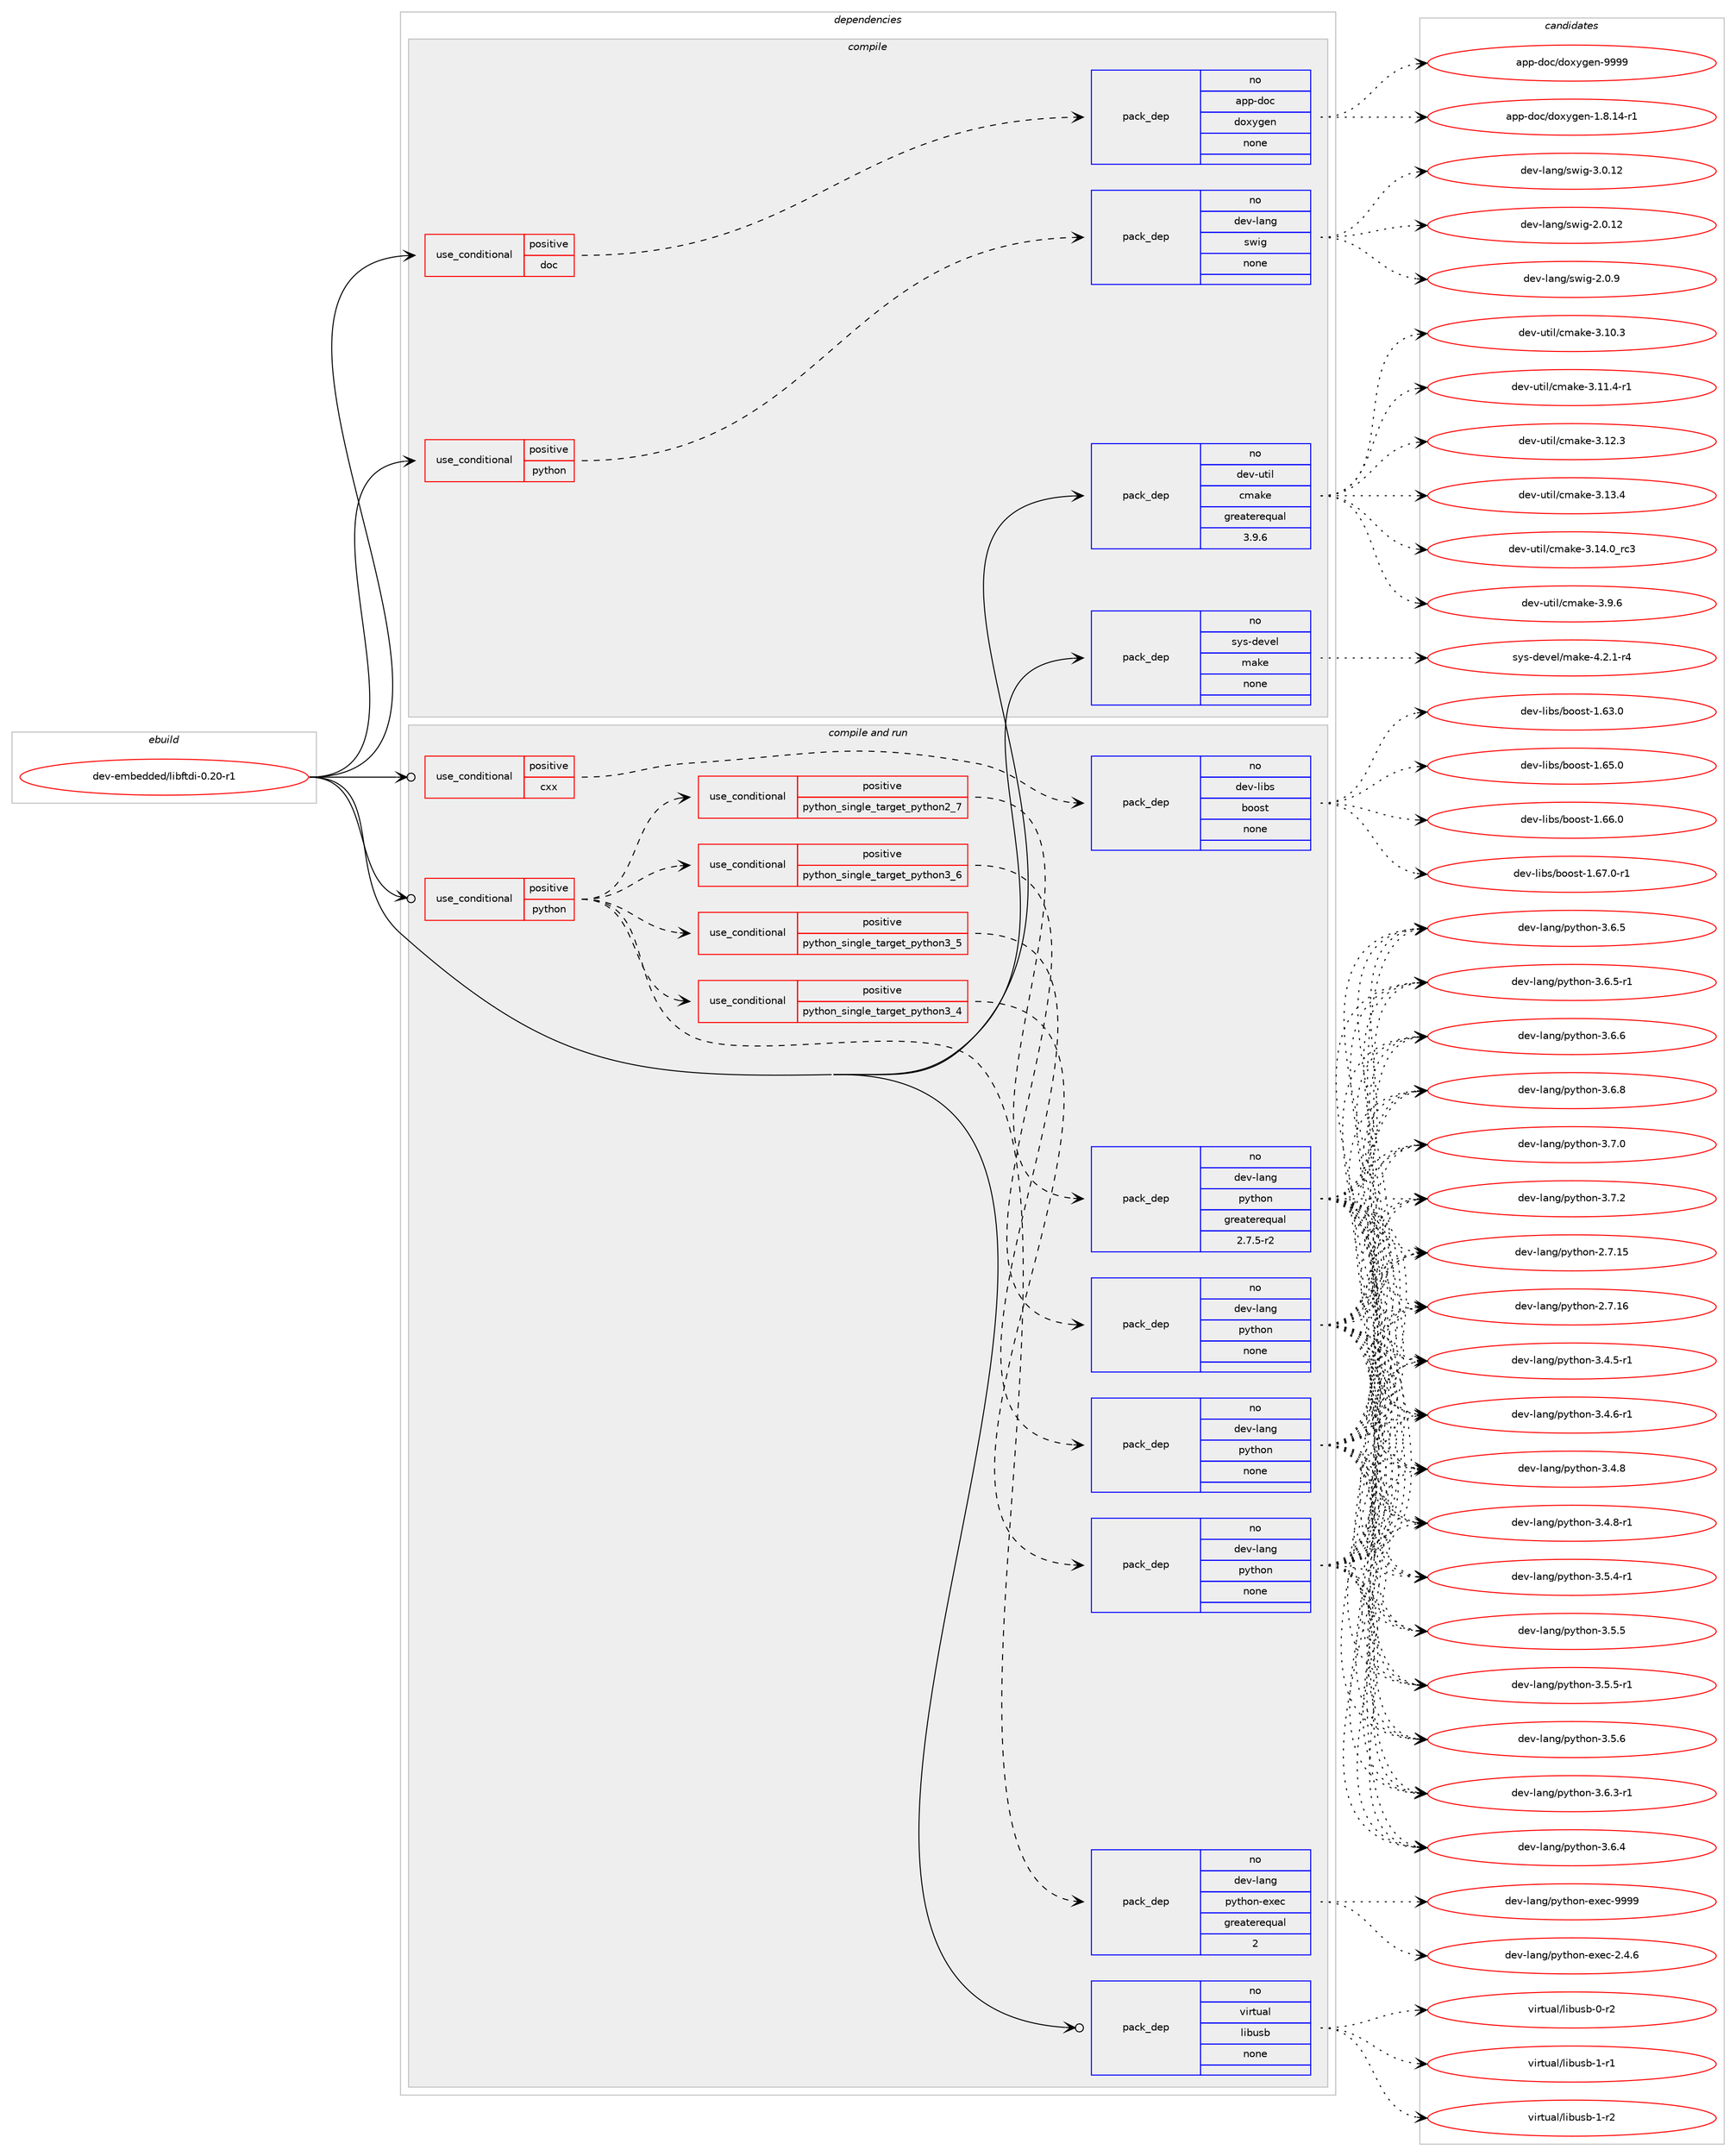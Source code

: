 digraph prolog {

# *************
# Graph options
# *************

newrank=true;
concentrate=true;
compound=true;
graph [rankdir=LR,fontname=Helvetica,fontsize=10,ranksep=1.5];#, ranksep=2.5, nodesep=0.2];
edge  [arrowhead=vee];
node  [fontname=Helvetica,fontsize=10];

# **********
# The ebuild
# **********

subgraph cluster_leftcol {
color=gray;
rank=same;
label=<<i>ebuild</i>>;
id [label="dev-embedded/libftdi-0.20-r1", color=red, width=4, href="../dev-embedded/libftdi-0.20-r1.svg"];
}

# ****************
# The dependencies
# ****************

subgraph cluster_midcol {
color=gray;
label=<<i>dependencies</i>>;
subgraph cluster_compile {
fillcolor="#eeeeee";
style=filled;
label=<<i>compile</i>>;
subgraph cond358158 {
dependency1323549 [label=<<TABLE BORDER="0" CELLBORDER="1" CELLSPACING="0" CELLPADDING="4"><TR><TD ROWSPAN="3" CELLPADDING="10">use_conditional</TD></TR><TR><TD>positive</TD></TR><TR><TD>doc</TD></TR></TABLE>>, shape=none, color=red];
subgraph pack944383 {
dependency1323550 [label=<<TABLE BORDER="0" CELLBORDER="1" CELLSPACING="0" CELLPADDING="4" WIDTH="220"><TR><TD ROWSPAN="6" CELLPADDING="30">pack_dep</TD></TR><TR><TD WIDTH="110">no</TD></TR><TR><TD>app-doc</TD></TR><TR><TD>doxygen</TD></TR><TR><TD>none</TD></TR><TR><TD></TD></TR></TABLE>>, shape=none, color=blue];
}
dependency1323549:e -> dependency1323550:w [weight=20,style="dashed",arrowhead="vee"];
}
id:e -> dependency1323549:w [weight=20,style="solid",arrowhead="vee"];
subgraph cond358159 {
dependency1323551 [label=<<TABLE BORDER="0" CELLBORDER="1" CELLSPACING="0" CELLPADDING="4"><TR><TD ROWSPAN="3" CELLPADDING="10">use_conditional</TD></TR><TR><TD>positive</TD></TR><TR><TD>python</TD></TR></TABLE>>, shape=none, color=red];
subgraph pack944384 {
dependency1323552 [label=<<TABLE BORDER="0" CELLBORDER="1" CELLSPACING="0" CELLPADDING="4" WIDTH="220"><TR><TD ROWSPAN="6" CELLPADDING="30">pack_dep</TD></TR><TR><TD WIDTH="110">no</TD></TR><TR><TD>dev-lang</TD></TR><TR><TD>swig</TD></TR><TR><TD>none</TD></TR><TR><TD></TD></TR></TABLE>>, shape=none, color=blue];
}
dependency1323551:e -> dependency1323552:w [weight=20,style="dashed",arrowhead="vee"];
}
id:e -> dependency1323551:w [weight=20,style="solid",arrowhead="vee"];
subgraph pack944385 {
dependency1323553 [label=<<TABLE BORDER="0" CELLBORDER="1" CELLSPACING="0" CELLPADDING="4" WIDTH="220"><TR><TD ROWSPAN="6" CELLPADDING="30">pack_dep</TD></TR><TR><TD WIDTH="110">no</TD></TR><TR><TD>dev-util</TD></TR><TR><TD>cmake</TD></TR><TR><TD>greaterequal</TD></TR><TR><TD>3.9.6</TD></TR></TABLE>>, shape=none, color=blue];
}
id:e -> dependency1323553:w [weight=20,style="solid",arrowhead="vee"];
subgraph pack944386 {
dependency1323554 [label=<<TABLE BORDER="0" CELLBORDER="1" CELLSPACING="0" CELLPADDING="4" WIDTH="220"><TR><TD ROWSPAN="6" CELLPADDING="30">pack_dep</TD></TR><TR><TD WIDTH="110">no</TD></TR><TR><TD>sys-devel</TD></TR><TR><TD>make</TD></TR><TR><TD>none</TD></TR><TR><TD></TD></TR></TABLE>>, shape=none, color=blue];
}
id:e -> dependency1323554:w [weight=20,style="solid",arrowhead="vee"];
}
subgraph cluster_compileandrun {
fillcolor="#eeeeee";
style=filled;
label=<<i>compile and run</i>>;
subgraph cond358160 {
dependency1323555 [label=<<TABLE BORDER="0" CELLBORDER="1" CELLSPACING="0" CELLPADDING="4"><TR><TD ROWSPAN="3" CELLPADDING="10">use_conditional</TD></TR><TR><TD>positive</TD></TR><TR><TD>cxx</TD></TR></TABLE>>, shape=none, color=red];
subgraph pack944387 {
dependency1323556 [label=<<TABLE BORDER="0" CELLBORDER="1" CELLSPACING="0" CELLPADDING="4" WIDTH="220"><TR><TD ROWSPAN="6" CELLPADDING="30">pack_dep</TD></TR><TR><TD WIDTH="110">no</TD></TR><TR><TD>dev-libs</TD></TR><TR><TD>boost</TD></TR><TR><TD>none</TD></TR><TR><TD></TD></TR></TABLE>>, shape=none, color=blue];
}
dependency1323555:e -> dependency1323556:w [weight=20,style="dashed",arrowhead="vee"];
}
id:e -> dependency1323555:w [weight=20,style="solid",arrowhead="odotvee"];
subgraph cond358161 {
dependency1323557 [label=<<TABLE BORDER="0" CELLBORDER="1" CELLSPACING="0" CELLPADDING="4"><TR><TD ROWSPAN="3" CELLPADDING="10">use_conditional</TD></TR><TR><TD>positive</TD></TR><TR><TD>python</TD></TR></TABLE>>, shape=none, color=red];
subgraph cond358162 {
dependency1323558 [label=<<TABLE BORDER="0" CELLBORDER="1" CELLSPACING="0" CELLPADDING="4"><TR><TD ROWSPAN="3" CELLPADDING="10">use_conditional</TD></TR><TR><TD>positive</TD></TR><TR><TD>python_single_target_python2_7</TD></TR></TABLE>>, shape=none, color=red];
subgraph pack944388 {
dependency1323559 [label=<<TABLE BORDER="0" CELLBORDER="1" CELLSPACING="0" CELLPADDING="4" WIDTH="220"><TR><TD ROWSPAN="6" CELLPADDING="30">pack_dep</TD></TR><TR><TD WIDTH="110">no</TD></TR><TR><TD>dev-lang</TD></TR><TR><TD>python</TD></TR><TR><TD>greaterequal</TD></TR><TR><TD>2.7.5-r2</TD></TR></TABLE>>, shape=none, color=blue];
}
dependency1323558:e -> dependency1323559:w [weight=20,style="dashed",arrowhead="vee"];
}
dependency1323557:e -> dependency1323558:w [weight=20,style="dashed",arrowhead="vee"];
subgraph cond358163 {
dependency1323560 [label=<<TABLE BORDER="0" CELLBORDER="1" CELLSPACING="0" CELLPADDING="4"><TR><TD ROWSPAN="3" CELLPADDING="10">use_conditional</TD></TR><TR><TD>positive</TD></TR><TR><TD>python_single_target_python3_4</TD></TR></TABLE>>, shape=none, color=red];
subgraph pack944389 {
dependency1323561 [label=<<TABLE BORDER="0" CELLBORDER="1" CELLSPACING="0" CELLPADDING="4" WIDTH="220"><TR><TD ROWSPAN="6" CELLPADDING="30">pack_dep</TD></TR><TR><TD WIDTH="110">no</TD></TR><TR><TD>dev-lang</TD></TR><TR><TD>python</TD></TR><TR><TD>none</TD></TR><TR><TD></TD></TR></TABLE>>, shape=none, color=blue];
}
dependency1323560:e -> dependency1323561:w [weight=20,style="dashed",arrowhead="vee"];
}
dependency1323557:e -> dependency1323560:w [weight=20,style="dashed",arrowhead="vee"];
subgraph cond358164 {
dependency1323562 [label=<<TABLE BORDER="0" CELLBORDER="1" CELLSPACING="0" CELLPADDING="4"><TR><TD ROWSPAN="3" CELLPADDING="10">use_conditional</TD></TR><TR><TD>positive</TD></TR><TR><TD>python_single_target_python3_5</TD></TR></TABLE>>, shape=none, color=red];
subgraph pack944390 {
dependency1323563 [label=<<TABLE BORDER="0" CELLBORDER="1" CELLSPACING="0" CELLPADDING="4" WIDTH="220"><TR><TD ROWSPAN="6" CELLPADDING="30">pack_dep</TD></TR><TR><TD WIDTH="110">no</TD></TR><TR><TD>dev-lang</TD></TR><TR><TD>python</TD></TR><TR><TD>none</TD></TR><TR><TD></TD></TR></TABLE>>, shape=none, color=blue];
}
dependency1323562:e -> dependency1323563:w [weight=20,style="dashed",arrowhead="vee"];
}
dependency1323557:e -> dependency1323562:w [weight=20,style="dashed",arrowhead="vee"];
subgraph cond358165 {
dependency1323564 [label=<<TABLE BORDER="0" CELLBORDER="1" CELLSPACING="0" CELLPADDING="4"><TR><TD ROWSPAN="3" CELLPADDING="10">use_conditional</TD></TR><TR><TD>positive</TD></TR><TR><TD>python_single_target_python3_6</TD></TR></TABLE>>, shape=none, color=red];
subgraph pack944391 {
dependency1323565 [label=<<TABLE BORDER="0" CELLBORDER="1" CELLSPACING="0" CELLPADDING="4" WIDTH="220"><TR><TD ROWSPAN="6" CELLPADDING="30">pack_dep</TD></TR><TR><TD WIDTH="110">no</TD></TR><TR><TD>dev-lang</TD></TR><TR><TD>python</TD></TR><TR><TD>none</TD></TR><TR><TD></TD></TR></TABLE>>, shape=none, color=blue];
}
dependency1323564:e -> dependency1323565:w [weight=20,style="dashed",arrowhead="vee"];
}
dependency1323557:e -> dependency1323564:w [weight=20,style="dashed",arrowhead="vee"];
subgraph pack944392 {
dependency1323566 [label=<<TABLE BORDER="0" CELLBORDER="1" CELLSPACING="0" CELLPADDING="4" WIDTH="220"><TR><TD ROWSPAN="6" CELLPADDING="30">pack_dep</TD></TR><TR><TD WIDTH="110">no</TD></TR><TR><TD>dev-lang</TD></TR><TR><TD>python-exec</TD></TR><TR><TD>greaterequal</TD></TR><TR><TD>2</TD></TR></TABLE>>, shape=none, color=blue];
}
dependency1323557:e -> dependency1323566:w [weight=20,style="dashed",arrowhead="vee"];
}
id:e -> dependency1323557:w [weight=20,style="solid",arrowhead="odotvee"];
subgraph pack944393 {
dependency1323567 [label=<<TABLE BORDER="0" CELLBORDER="1" CELLSPACING="0" CELLPADDING="4" WIDTH="220"><TR><TD ROWSPAN="6" CELLPADDING="30">pack_dep</TD></TR><TR><TD WIDTH="110">no</TD></TR><TR><TD>virtual</TD></TR><TR><TD>libusb</TD></TR><TR><TD>none</TD></TR><TR><TD></TD></TR></TABLE>>, shape=none, color=blue];
}
id:e -> dependency1323567:w [weight=20,style="solid",arrowhead="odotvee"];
}
subgraph cluster_run {
fillcolor="#eeeeee";
style=filled;
label=<<i>run</i>>;
}
}

# **************
# The candidates
# **************

subgraph cluster_choices {
rank=same;
color=gray;
label=<<i>candidates</i>>;

subgraph choice944383 {
color=black;
nodesep=1;
choice97112112451001119947100111120121103101110454946564649524511449 [label="app-doc/doxygen-1.8.14-r1", color=red, width=4,href="../app-doc/doxygen-1.8.14-r1.svg"];
choice971121124510011199471001111201211031011104557575757 [label="app-doc/doxygen-9999", color=red, width=4,href="../app-doc/doxygen-9999.svg"];
dependency1323550:e -> choice97112112451001119947100111120121103101110454946564649524511449:w [style=dotted,weight="100"];
dependency1323550:e -> choice971121124510011199471001111201211031011104557575757:w [style=dotted,weight="100"];
}
subgraph choice944384 {
color=black;
nodesep=1;
choice10010111845108971101034711511910510345504648464950 [label="dev-lang/swig-2.0.12", color=red, width=4,href="../dev-lang/swig-2.0.12.svg"];
choice100101118451089711010347115119105103455046484657 [label="dev-lang/swig-2.0.9", color=red, width=4,href="../dev-lang/swig-2.0.9.svg"];
choice10010111845108971101034711511910510345514648464950 [label="dev-lang/swig-3.0.12", color=red, width=4,href="../dev-lang/swig-3.0.12.svg"];
dependency1323552:e -> choice10010111845108971101034711511910510345504648464950:w [style=dotted,weight="100"];
dependency1323552:e -> choice100101118451089711010347115119105103455046484657:w [style=dotted,weight="100"];
dependency1323552:e -> choice10010111845108971101034711511910510345514648464950:w [style=dotted,weight="100"];
}
subgraph choice944385 {
color=black;
nodesep=1;
choice1001011184511711610510847991099710710145514649484651 [label="dev-util/cmake-3.10.3", color=red, width=4,href="../dev-util/cmake-3.10.3.svg"];
choice10010111845117116105108479910997107101455146494946524511449 [label="dev-util/cmake-3.11.4-r1", color=red, width=4,href="../dev-util/cmake-3.11.4-r1.svg"];
choice1001011184511711610510847991099710710145514649504651 [label="dev-util/cmake-3.12.3", color=red, width=4,href="../dev-util/cmake-3.12.3.svg"];
choice1001011184511711610510847991099710710145514649514652 [label="dev-util/cmake-3.13.4", color=red, width=4,href="../dev-util/cmake-3.13.4.svg"];
choice1001011184511711610510847991099710710145514649524648951149951 [label="dev-util/cmake-3.14.0_rc3", color=red, width=4,href="../dev-util/cmake-3.14.0_rc3.svg"];
choice10010111845117116105108479910997107101455146574654 [label="dev-util/cmake-3.9.6", color=red, width=4,href="../dev-util/cmake-3.9.6.svg"];
dependency1323553:e -> choice1001011184511711610510847991099710710145514649484651:w [style=dotted,weight="100"];
dependency1323553:e -> choice10010111845117116105108479910997107101455146494946524511449:w [style=dotted,weight="100"];
dependency1323553:e -> choice1001011184511711610510847991099710710145514649504651:w [style=dotted,weight="100"];
dependency1323553:e -> choice1001011184511711610510847991099710710145514649514652:w [style=dotted,weight="100"];
dependency1323553:e -> choice1001011184511711610510847991099710710145514649524648951149951:w [style=dotted,weight="100"];
dependency1323553:e -> choice10010111845117116105108479910997107101455146574654:w [style=dotted,weight="100"];
}
subgraph choice944386 {
color=black;
nodesep=1;
choice1151211154510010111810110847109971071014552465046494511452 [label="sys-devel/make-4.2.1-r4", color=red, width=4,href="../sys-devel/make-4.2.1-r4.svg"];
dependency1323554:e -> choice1151211154510010111810110847109971071014552465046494511452:w [style=dotted,weight="100"];
}
subgraph choice944387 {
color=black;
nodesep=1;
choice1001011184510810598115479811111111511645494654514648 [label="dev-libs/boost-1.63.0", color=red, width=4,href="../dev-libs/boost-1.63.0.svg"];
choice1001011184510810598115479811111111511645494654534648 [label="dev-libs/boost-1.65.0", color=red, width=4,href="../dev-libs/boost-1.65.0.svg"];
choice1001011184510810598115479811111111511645494654544648 [label="dev-libs/boost-1.66.0", color=red, width=4,href="../dev-libs/boost-1.66.0.svg"];
choice10010111845108105981154798111111115116454946545546484511449 [label="dev-libs/boost-1.67.0-r1", color=red, width=4,href="../dev-libs/boost-1.67.0-r1.svg"];
dependency1323556:e -> choice1001011184510810598115479811111111511645494654514648:w [style=dotted,weight="100"];
dependency1323556:e -> choice1001011184510810598115479811111111511645494654534648:w [style=dotted,weight="100"];
dependency1323556:e -> choice1001011184510810598115479811111111511645494654544648:w [style=dotted,weight="100"];
dependency1323556:e -> choice10010111845108105981154798111111115116454946545546484511449:w [style=dotted,weight="100"];
}
subgraph choice944388 {
color=black;
nodesep=1;
choice10010111845108971101034711212111610411111045504655464953 [label="dev-lang/python-2.7.15", color=red, width=4,href="../dev-lang/python-2.7.15.svg"];
choice10010111845108971101034711212111610411111045504655464954 [label="dev-lang/python-2.7.16", color=red, width=4,href="../dev-lang/python-2.7.16.svg"];
choice1001011184510897110103471121211161041111104551465246534511449 [label="dev-lang/python-3.4.5-r1", color=red, width=4,href="../dev-lang/python-3.4.5-r1.svg"];
choice1001011184510897110103471121211161041111104551465246544511449 [label="dev-lang/python-3.4.6-r1", color=red, width=4,href="../dev-lang/python-3.4.6-r1.svg"];
choice100101118451089711010347112121116104111110455146524656 [label="dev-lang/python-3.4.8", color=red, width=4,href="../dev-lang/python-3.4.8.svg"];
choice1001011184510897110103471121211161041111104551465246564511449 [label="dev-lang/python-3.4.8-r1", color=red, width=4,href="../dev-lang/python-3.4.8-r1.svg"];
choice1001011184510897110103471121211161041111104551465346524511449 [label="dev-lang/python-3.5.4-r1", color=red, width=4,href="../dev-lang/python-3.5.4-r1.svg"];
choice100101118451089711010347112121116104111110455146534653 [label="dev-lang/python-3.5.5", color=red, width=4,href="../dev-lang/python-3.5.5.svg"];
choice1001011184510897110103471121211161041111104551465346534511449 [label="dev-lang/python-3.5.5-r1", color=red, width=4,href="../dev-lang/python-3.5.5-r1.svg"];
choice100101118451089711010347112121116104111110455146534654 [label="dev-lang/python-3.5.6", color=red, width=4,href="../dev-lang/python-3.5.6.svg"];
choice1001011184510897110103471121211161041111104551465446514511449 [label="dev-lang/python-3.6.3-r1", color=red, width=4,href="../dev-lang/python-3.6.3-r1.svg"];
choice100101118451089711010347112121116104111110455146544652 [label="dev-lang/python-3.6.4", color=red, width=4,href="../dev-lang/python-3.6.4.svg"];
choice100101118451089711010347112121116104111110455146544653 [label="dev-lang/python-3.6.5", color=red, width=4,href="../dev-lang/python-3.6.5.svg"];
choice1001011184510897110103471121211161041111104551465446534511449 [label="dev-lang/python-3.6.5-r1", color=red, width=4,href="../dev-lang/python-3.6.5-r1.svg"];
choice100101118451089711010347112121116104111110455146544654 [label="dev-lang/python-3.6.6", color=red, width=4,href="../dev-lang/python-3.6.6.svg"];
choice100101118451089711010347112121116104111110455146544656 [label="dev-lang/python-3.6.8", color=red, width=4,href="../dev-lang/python-3.6.8.svg"];
choice100101118451089711010347112121116104111110455146554648 [label="dev-lang/python-3.7.0", color=red, width=4,href="../dev-lang/python-3.7.0.svg"];
choice100101118451089711010347112121116104111110455146554650 [label="dev-lang/python-3.7.2", color=red, width=4,href="../dev-lang/python-3.7.2.svg"];
dependency1323559:e -> choice10010111845108971101034711212111610411111045504655464953:w [style=dotted,weight="100"];
dependency1323559:e -> choice10010111845108971101034711212111610411111045504655464954:w [style=dotted,weight="100"];
dependency1323559:e -> choice1001011184510897110103471121211161041111104551465246534511449:w [style=dotted,weight="100"];
dependency1323559:e -> choice1001011184510897110103471121211161041111104551465246544511449:w [style=dotted,weight="100"];
dependency1323559:e -> choice100101118451089711010347112121116104111110455146524656:w [style=dotted,weight="100"];
dependency1323559:e -> choice1001011184510897110103471121211161041111104551465246564511449:w [style=dotted,weight="100"];
dependency1323559:e -> choice1001011184510897110103471121211161041111104551465346524511449:w [style=dotted,weight="100"];
dependency1323559:e -> choice100101118451089711010347112121116104111110455146534653:w [style=dotted,weight="100"];
dependency1323559:e -> choice1001011184510897110103471121211161041111104551465346534511449:w [style=dotted,weight="100"];
dependency1323559:e -> choice100101118451089711010347112121116104111110455146534654:w [style=dotted,weight="100"];
dependency1323559:e -> choice1001011184510897110103471121211161041111104551465446514511449:w [style=dotted,weight="100"];
dependency1323559:e -> choice100101118451089711010347112121116104111110455146544652:w [style=dotted,weight="100"];
dependency1323559:e -> choice100101118451089711010347112121116104111110455146544653:w [style=dotted,weight="100"];
dependency1323559:e -> choice1001011184510897110103471121211161041111104551465446534511449:w [style=dotted,weight="100"];
dependency1323559:e -> choice100101118451089711010347112121116104111110455146544654:w [style=dotted,weight="100"];
dependency1323559:e -> choice100101118451089711010347112121116104111110455146544656:w [style=dotted,weight="100"];
dependency1323559:e -> choice100101118451089711010347112121116104111110455146554648:w [style=dotted,weight="100"];
dependency1323559:e -> choice100101118451089711010347112121116104111110455146554650:w [style=dotted,weight="100"];
}
subgraph choice944389 {
color=black;
nodesep=1;
choice10010111845108971101034711212111610411111045504655464953 [label="dev-lang/python-2.7.15", color=red, width=4,href="../dev-lang/python-2.7.15.svg"];
choice10010111845108971101034711212111610411111045504655464954 [label="dev-lang/python-2.7.16", color=red, width=4,href="../dev-lang/python-2.7.16.svg"];
choice1001011184510897110103471121211161041111104551465246534511449 [label="dev-lang/python-3.4.5-r1", color=red, width=4,href="../dev-lang/python-3.4.5-r1.svg"];
choice1001011184510897110103471121211161041111104551465246544511449 [label="dev-lang/python-3.4.6-r1", color=red, width=4,href="../dev-lang/python-3.4.6-r1.svg"];
choice100101118451089711010347112121116104111110455146524656 [label="dev-lang/python-3.4.8", color=red, width=4,href="../dev-lang/python-3.4.8.svg"];
choice1001011184510897110103471121211161041111104551465246564511449 [label="dev-lang/python-3.4.8-r1", color=red, width=4,href="../dev-lang/python-3.4.8-r1.svg"];
choice1001011184510897110103471121211161041111104551465346524511449 [label="dev-lang/python-3.5.4-r1", color=red, width=4,href="../dev-lang/python-3.5.4-r1.svg"];
choice100101118451089711010347112121116104111110455146534653 [label="dev-lang/python-3.5.5", color=red, width=4,href="../dev-lang/python-3.5.5.svg"];
choice1001011184510897110103471121211161041111104551465346534511449 [label="dev-lang/python-3.5.5-r1", color=red, width=4,href="../dev-lang/python-3.5.5-r1.svg"];
choice100101118451089711010347112121116104111110455146534654 [label="dev-lang/python-3.5.6", color=red, width=4,href="../dev-lang/python-3.5.6.svg"];
choice1001011184510897110103471121211161041111104551465446514511449 [label="dev-lang/python-3.6.3-r1", color=red, width=4,href="../dev-lang/python-3.6.3-r1.svg"];
choice100101118451089711010347112121116104111110455146544652 [label="dev-lang/python-3.6.4", color=red, width=4,href="../dev-lang/python-3.6.4.svg"];
choice100101118451089711010347112121116104111110455146544653 [label="dev-lang/python-3.6.5", color=red, width=4,href="../dev-lang/python-3.6.5.svg"];
choice1001011184510897110103471121211161041111104551465446534511449 [label="dev-lang/python-3.6.5-r1", color=red, width=4,href="../dev-lang/python-3.6.5-r1.svg"];
choice100101118451089711010347112121116104111110455146544654 [label="dev-lang/python-3.6.6", color=red, width=4,href="../dev-lang/python-3.6.6.svg"];
choice100101118451089711010347112121116104111110455146544656 [label="dev-lang/python-3.6.8", color=red, width=4,href="../dev-lang/python-3.6.8.svg"];
choice100101118451089711010347112121116104111110455146554648 [label="dev-lang/python-3.7.0", color=red, width=4,href="../dev-lang/python-3.7.0.svg"];
choice100101118451089711010347112121116104111110455146554650 [label="dev-lang/python-3.7.2", color=red, width=4,href="../dev-lang/python-3.7.2.svg"];
dependency1323561:e -> choice10010111845108971101034711212111610411111045504655464953:w [style=dotted,weight="100"];
dependency1323561:e -> choice10010111845108971101034711212111610411111045504655464954:w [style=dotted,weight="100"];
dependency1323561:e -> choice1001011184510897110103471121211161041111104551465246534511449:w [style=dotted,weight="100"];
dependency1323561:e -> choice1001011184510897110103471121211161041111104551465246544511449:w [style=dotted,weight="100"];
dependency1323561:e -> choice100101118451089711010347112121116104111110455146524656:w [style=dotted,weight="100"];
dependency1323561:e -> choice1001011184510897110103471121211161041111104551465246564511449:w [style=dotted,weight="100"];
dependency1323561:e -> choice1001011184510897110103471121211161041111104551465346524511449:w [style=dotted,weight="100"];
dependency1323561:e -> choice100101118451089711010347112121116104111110455146534653:w [style=dotted,weight="100"];
dependency1323561:e -> choice1001011184510897110103471121211161041111104551465346534511449:w [style=dotted,weight="100"];
dependency1323561:e -> choice100101118451089711010347112121116104111110455146534654:w [style=dotted,weight="100"];
dependency1323561:e -> choice1001011184510897110103471121211161041111104551465446514511449:w [style=dotted,weight="100"];
dependency1323561:e -> choice100101118451089711010347112121116104111110455146544652:w [style=dotted,weight="100"];
dependency1323561:e -> choice100101118451089711010347112121116104111110455146544653:w [style=dotted,weight="100"];
dependency1323561:e -> choice1001011184510897110103471121211161041111104551465446534511449:w [style=dotted,weight="100"];
dependency1323561:e -> choice100101118451089711010347112121116104111110455146544654:w [style=dotted,weight="100"];
dependency1323561:e -> choice100101118451089711010347112121116104111110455146544656:w [style=dotted,weight="100"];
dependency1323561:e -> choice100101118451089711010347112121116104111110455146554648:w [style=dotted,weight="100"];
dependency1323561:e -> choice100101118451089711010347112121116104111110455146554650:w [style=dotted,weight="100"];
}
subgraph choice944390 {
color=black;
nodesep=1;
choice10010111845108971101034711212111610411111045504655464953 [label="dev-lang/python-2.7.15", color=red, width=4,href="../dev-lang/python-2.7.15.svg"];
choice10010111845108971101034711212111610411111045504655464954 [label="dev-lang/python-2.7.16", color=red, width=4,href="../dev-lang/python-2.7.16.svg"];
choice1001011184510897110103471121211161041111104551465246534511449 [label="dev-lang/python-3.4.5-r1", color=red, width=4,href="../dev-lang/python-3.4.5-r1.svg"];
choice1001011184510897110103471121211161041111104551465246544511449 [label="dev-lang/python-3.4.6-r1", color=red, width=4,href="../dev-lang/python-3.4.6-r1.svg"];
choice100101118451089711010347112121116104111110455146524656 [label="dev-lang/python-3.4.8", color=red, width=4,href="../dev-lang/python-3.4.8.svg"];
choice1001011184510897110103471121211161041111104551465246564511449 [label="dev-lang/python-3.4.8-r1", color=red, width=4,href="../dev-lang/python-3.4.8-r1.svg"];
choice1001011184510897110103471121211161041111104551465346524511449 [label="dev-lang/python-3.5.4-r1", color=red, width=4,href="../dev-lang/python-3.5.4-r1.svg"];
choice100101118451089711010347112121116104111110455146534653 [label="dev-lang/python-3.5.5", color=red, width=4,href="../dev-lang/python-3.5.5.svg"];
choice1001011184510897110103471121211161041111104551465346534511449 [label="dev-lang/python-3.5.5-r1", color=red, width=4,href="../dev-lang/python-3.5.5-r1.svg"];
choice100101118451089711010347112121116104111110455146534654 [label="dev-lang/python-3.5.6", color=red, width=4,href="../dev-lang/python-3.5.6.svg"];
choice1001011184510897110103471121211161041111104551465446514511449 [label="dev-lang/python-3.6.3-r1", color=red, width=4,href="../dev-lang/python-3.6.3-r1.svg"];
choice100101118451089711010347112121116104111110455146544652 [label="dev-lang/python-3.6.4", color=red, width=4,href="../dev-lang/python-3.6.4.svg"];
choice100101118451089711010347112121116104111110455146544653 [label="dev-lang/python-3.6.5", color=red, width=4,href="../dev-lang/python-3.6.5.svg"];
choice1001011184510897110103471121211161041111104551465446534511449 [label="dev-lang/python-3.6.5-r1", color=red, width=4,href="../dev-lang/python-3.6.5-r1.svg"];
choice100101118451089711010347112121116104111110455146544654 [label="dev-lang/python-3.6.6", color=red, width=4,href="../dev-lang/python-3.6.6.svg"];
choice100101118451089711010347112121116104111110455146544656 [label="dev-lang/python-3.6.8", color=red, width=4,href="../dev-lang/python-3.6.8.svg"];
choice100101118451089711010347112121116104111110455146554648 [label="dev-lang/python-3.7.0", color=red, width=4,href="../dev-lang/python-3.7.0.svg"];
choice100101118451089711010347112121116104111110455146554650 [label="dev-lang/python-3.7.2", color=red, width=4,href="../dev-lang/python-3.7.2.svg"];
dependency1323563:e -> choice10010111845108971101034711212111610411111045504655464953:w [style=dotted,weight="100"];
dependency1323563:e -> choice10010111845108971101034711212111610411111045504655464954:w [style=dotted,weight="100"];
dependency1323563:e -> choice1001011184510897110103471121211161041111104551465246534511449:w [style=dotted,weight="100"];
dependency1323563:e -> choice1001011184510897110103471121211161041111104551465246544511449:w [style=dotted,weight="100"];
dependency1323563:e -> choice100101118451089711010347112121116104111110455146524656:w [style=dotted,weight="100"];
dependency1323563:e -> choice1001011184510897110103471121211161041111104551465246564511449:w [style=dotted,weight="100"];
dependency1323563:e -> choice1001011184510897110103471121211161041111104551465346524511449:w [style=dotted,weight="100"];
dependency1323563:e -> choice100101118451089711010347112121116104111110455146534653:w [style=dotted,weight="100"];
dependency1323563:e -> choice1001011184510897110103471121211161041111104551465346534511449:w [style=dotted,weight="100"];
dependency1323563:e -> choice100101118451089711010347112121116104111110455146534654:w [style=dotted,weight="100"];
dependency1323563:e -> choice1001011184510897110103471121211161041111104551465446514511449:w [style=dotted,weight="100"];
dependency1323563:e -> choice100101118451089711010347112121116104111110455146544652:w [style=dotted,weight="100"];
dependency1323563:e -> choice100101118451089711010347112121116104111110455146544653:w [style=dotted,weight="100"];
dependency1323563:e -> choice1001011184510897110103471121211161041111104551465446534511449:w [style=dotted,weight="100"];
dependency1323563:e -> choice100101118451089711010347112121116104111110455146544654:w [style=dotted,weight="100"];
dependency1323563:e -> choice100101118451089711010347112121116104111110455146544656:w [style=dotted,weight="100"];
dependency1323563:e -> choice100101118451089711010347112121116104111110455146554648:w [style=dotted,weight="100"];
dependency1323563:e -> choice100101118451089711010347112121116104111110455146554650:w [style=dotted,weight="100"];
}
subgraph choice944391 {
color=black;
nodesep=1;
choice10010111845108971101034711212111610411111045504655464953 [label="dev-lang/python-2.7.15", color=red, width=4,href="../dev-lang/python-2.7.15.svg"];
choice10010111845108971101034711212111610411111045504655464954 [label="dev-lang/python-2.7.16", color=red, width=4,href="../dev-lang/python-2.7.16.svg"];
choice1001011184510897110103471121211161041111104551465246534511449 [label="dev-lang/python-3.4.5-r1", color=red, width=4,href="../dev-lang/python-3.4.5-r1.svg"];
choice1001011184510897110103471121211161041111104551465246544511449 [label="dev-lang/python-3.4.6-r1", color=red, width=4,href="../dev-lang/python-3.4.6-r1.svg"];
choice100101118451089711010347112121116104111110455146524656 [label="dev-lang/python-3.4.8", color=red, width=4,href="../dev-lang/python-3.4.8.svg"];
choice1001011184510897110103471121211161041111104551465246564511449 [label="dev-lang/python-3.4.8-r1", color=red, width=4,href="../dev-lang/python-3.4.8-r1.svg"];
choice1001011184510897110103471121211161041111104551465346524511449 [label="dev-lang/python-3.5.4-r1", color=red, width=4,href="../dev-lang/python-3.5.4-r1.svg"];
choice100101118451089711010347112121116104111110455146534653 [label="dev-lang/python-3.5.5", color=red, width=4,href="../dev-lang/python-3.5.5.svg"];
choice1001011184510897110103471121211161041111104551465346534511449 [label="dev-lang/python-3.5.5-r1", color=red, width=4,href="../dev-lang/python-3.5.5-r1.svg"];
choice100101118451089711010347112121116104111110455146534654 [label="dev-lang/python-3.5.6", color=red, width=4,href="../dev-lang/python-3.5.6.svg"];
choice1001011184510897110103471121211161041111104551465446514511449 [label="dev-lang/python-3.6.3-r1", color=red, width=4,href="../dev-lang/python-3.6.3-r1.svg"];
choice100101118451089711010347112121116104111110455146544652 [label="dev-lang/python-3.6.4", color=red, width=4,href="../dev-lang/python-3.6.4.svg"];
choice100101118451089711010347112121116104111110455146544653 [label="dev-lang/python-3.6.5", color=red, width=4,href="../dev-lang/python-3.6.5.svg"];
choice1001011184510897110103471121211161041111104551465446534511449 [label="dev-lang/python-3.6.5-r1", color=red, width=4,href="../dev-lang/python-3.6.5-r1.svg"];
choice100101118451089711010347112121116104111110455146544654 [label="dev-lang/python-3.6.6", color=red, width=4,href="../dev-lang/python-3.6.6.svg"];
choice100101118451089711010347112121116104111110455146544656 [label="dev-lang/python-3.6.8", color=red, width=4,href="../dev-lang/python-3.6.8.svg"];
choice100101118451089711010347112121116104111110455146554648 [label="dev-lang/python-3.7.0", color=red, width=4,href="../dev-lang/python-3.7.0.svg"];
choice100101118451089711010347112121116104111110455146554650 [label="dev-lang/python-3.7.2", color=red, width=4,href="../dev-lang/python-3.7.2.svg"];
dependency1323565:e -> choice10010111845108971101034711212111610411111045504655464953:w [style=dotted,weight="100"];
dependency1323565:e -> choice10010111845108971101034711212111610411111045504655464954:w [style=dotted,weight="100"];
dependency1323565:e -> choice1001011184510897110103471121211161041111104551465246534511449:w [style=dotted,weight="100"];
dependency1323565:e -> choice1001011184510897110103471121211161041111104551465246544511449:w [style=dotted,weight="100"];
dependency1323565:e -> choice100101118451089711010347112121116104111110455146524656:w [style=dotted,weight="100"];
dependency1323565:e -> choice1001011184510897110103471121211161041111104551465246564511449:w [style=dotted,weight="100"];
dependency1323565:e -> choice1001011184510897110103471121211161041111104551465346524511449:w [style=dotted,weight="100"];
dependency1323565:e -> choice100101118451089711010347112121116104111110455146534653:w [style=dotted,weight="100"];
dependency1323565:e -> choice1001011184510897110103471121211161041111104551465346534511449:w [style=dotted,weight="100"];
dependency1323565:e -> choice100101118451089711010347112121116104111110455146534654:w [style=dotted,weight="100"];
dependency1323565:e -> choice1001011184510897110103471121211161041111104551465446514511449:w [style=dotted,weight="100"];
dependency1323565:e -> choice100101118451089711010347112121116104111110455146544652:w [style=dotted,weight="100"];
dependency1323565:e -> choice100101118451089711010347112121116104111110455146544653:w [style=dotted,weight="100"];
dependency1323565:e -> choice1001011184510897110103471121211161041111104551465446534511449:w [style=dotted,weight="100"];
dependency1323565:e -> choice100101118451089711010347112121116104111110455146544654:w [style=dotted,weight="100"];
dependency1323565:e -> choice100101118451089711010347112121116104111110455146544656:w [style=dotted,weight="100"];
dependency1323565:e -> choice100101118451089711010347112121116104111110455146554648:w [style=dotted,weight="100"];
dependency1323565:e -> choice100101118451089711010347112121116104111110455146554650:w [style=dotted,weight="100"];
}
subgraph choice944392 {
color=black;
nodesep=1;
choice1001011184510897110103471121211161041111104510112010199455046524654 [label="dev-lang/python-exec-2.4.6", color=red, width=4,href="../dev-lang/python-exec-2.4.6.svg"];
choice10010111845108971101034711212111610411111045101120101994557575757 [label="dev-lang/python-exec-9999", color=red, width=4,href="../dev-lang/python-exec-9999.svg"];
dependency1323566:e -> choice1001011184510897110103471121211161041111104510112010199455046524654:w [style=dotted,weight="100"];
dependency1323566:e -> choice10010111845108971101034711212111610411111045101120101994557575757:w [style=dotted,weight="100"];
}
subgraph choice944393 {
color=black;
nodesep=1;
choice1181051141161179710847108105981171159845484511450 [label="virtual/libusb-0-r2", color=red, width=4,href="../virtual/libusb-0-r2.svg"];
choice1181051141161179710847108105981171159845494511449 [label="virtual/libusb-1-r1", color=red, width=4,href="../virtual/libusb-1-r1.svg"];
choice1181051141161179710847108105981171159845494511450 [label="virtual/libusb-1-r2", color=red, width=4,href="../virtual/libusb-1-r2.svg"];
dependency1323567:e -> choice1181051141161179710847108105981171159845484511450:w [style=dotted,weight="100"];
dependency1323567:e -> choice1181051141161179710847108105981171159845494511449:w [style=dotted,weight="100"];
dependency1323567:e -> choice1181051141161179710847108105981171159845494511450:w [style=dotted,weight="100"];
}
}

}
